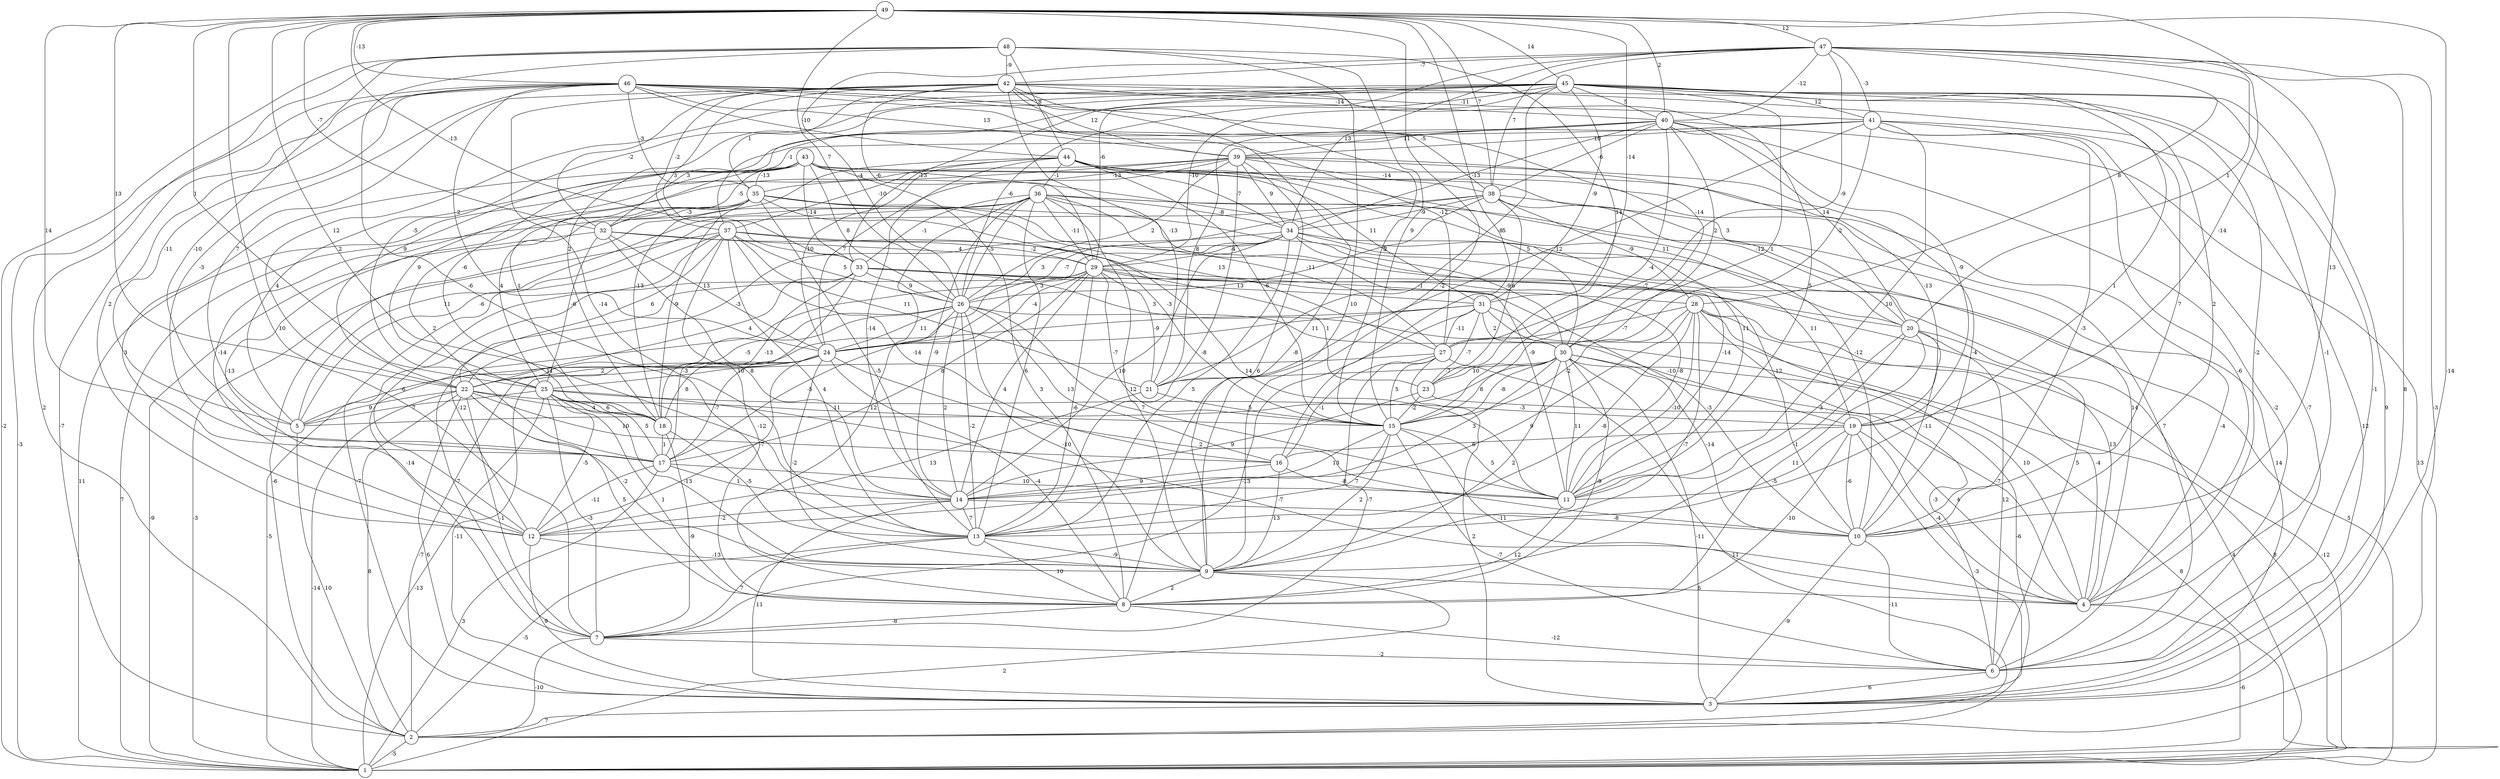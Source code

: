 graph { 
	 fontname="Helvetica,Arial,sans-serif" 
	 node [shape = circle]; 
	 49 -- 3 [label = "-14"];
	 49 -- 7 [label = "10"];
	 49 -- 9 [label = "-2"];
	 49 -- 10 [label = "13"];
	 49 -- 14 [label = "2"];
	 49 -- 16 [label = "5"];
	 49 -- 17 [label = "14"];
	 49 -- 22 [label = "13"];
	 49 -- 25 [label = "1"];
	 49 -- 26 [label = "7"];
	 49 -- 31 [label = "-14"];
	 49 -- 32 [label = "-7"];
	 49 -- 33 [label = "-13"];
	 49 -- 38 [label = "7"];
	 49 -- 40 [label = "2"];
	 49 -- 45 [label = "14"];
	 49 -- 46 [label = "-13"];
	 49 -- 47 [label = "12"];
	 48 -- 1 [label = "-2"];
	 48 -- 2 [label = "2"];
	 48 -- 9 [label = "10"];
	 48 -- 13 [label = "-6"];
	 48 -- 15 [label = "9"];
	 48 -- 17 [label = "-10"];
	 48 -- 23 [label = "14"];
	 48 -- 42 [label = "-9"];
	 48 -- 44 [label = "8"];
	 47 -- 2 [label = "-3"];
	 47 -- 3 [label = "8"];
	 47 -- 19 [label = "-14"];
	 47 -- 20 [label = "1"];
	 47 -- 26 [label = "-4"];
	 47 -- 27 [label = "-9"];
	 47 -- 28 [label = "8"];
	 47 -- 29 [label = "-6"];
	 47 -- 34 [label = "13"];
	 47 -- 38 [label = "7"];
	 47 -- 40 [label = "-12"];
	 47 -- 41 [label = "-3"];
	 47 -- 42 [label = "-7"];
	 46 -- 1 [label = "-3"];
	 46 -- 2 [label = "-7"];
	 46 -- 4 [label = "-2"];
	 46 -- 5 [label = "-11"];
	 46 -- 12 [label = "2"];
	 46 -- 17 [label = "-3"];
	 46 -- 24 [label = "-2"];
	 46 -- 27 [label = "-12"];
	 46 -- 30 [label = "-14"];
	 46 -- 35 [label = "-3"];
	 46 -- 38 [label = "-5"];
	 46 -- 39 [label = "13"];
	 46 -- 41 [label = "-11"];
	 46 -- 44 [label = "-10"];
	 45 -- 3 [label = "9"];
	 45 -- 4 [label = "-1"];
	 45 -- 6 [label = "-1"];
	 45 -- 10 [label = "2"];
	 45 -- 11 [label = "1"];
	 45 -- 15 [label = "1"];
	 45 -- 18 [label = "2"];
	 45 -- 21 [label = "-8"];
	 45 -- 22 [label = "12"];
	 45 -- 25 [label = "-5"];
	 45 -- 26 [label = "-6"];
	 45 -- 29 [label = "-10"];
	 45 -- 31 [label = "-9"];
	 45 -- 33 [label = "-13"];
	 45 -- 37 [label = "-1"];
	 45 -- 40 [label = "5"];
	 45 -- 41 [label = "12"];
	 44 -- 6 [label = "-4"];
	 44 -- 10 [label = "-12"];
	 44 -- 14 [label = "-14"];
	 44 -- 15 [label = "-6"];
	 44 -- 18 [label = "-13"];
	 44 -- 24 [label = "10"];
	 44 -- 30 [label = "5"];
	 44 -- 31 [label = "11"];
	 44 -- 34 [label = "-7"];
	 44 -- 36 [label = "-1"];
	 44 -- 37 [label = "-10"];
	 43 -- 5 [label = "4"];
	 43 -- 6 [label = "7"];
	 43 -- 8 [label = "3"];
	 43 -- 11 [label = "11"];
	 43 -- 12 [label = "3"];
	 43 -- 18 [label = "1"];
	 43 -- 20 [label = "3"];
	 43 -- 25 [label = "9"];
	 43 -- 26 [label = "8"];
	 43 -- 32 [label = "-5"];
	 43 -- 33 [label = "-14"];
	 43 -- 35 [label = "-13"];
	 42 -- 5 [label = "7"];
	 42 -- 8 [label = "-8"];
	 42 -- 10 [label = "7"];
	 42 -- 11 [label = "5"];
	 42 -- 13 [label = "-14"];
	 42 -- 15 [label = "5"];
	 42 -- 21 [label = "-13"];
	 42 -- 29 [label = "-6"];
	 42 -- 32 [label = "-2"];
	 42 -- 33 [label = "3"];
	 42 -- 35 [label = "1"];
	 42 -- 37 [label = "-2"];
	 42 -- 39 [label = "12"];
	 42 -- 40 [label = "-14"];
	 41 -- 3 [label = "12"];
	 41 -- 4 [label = "-6"];
	 41 -- 6 [label = "-7"];
	 41 -- 10 [label = "-3"];
	 41 -- 11 [label = "10"];
	 41 -- 21 [label = "12"];
	 41 -- 22 [label = "9"];
	 41 -- 30 [label = "-2"];
	 41 -- 32 [label = "3"];
	 41 -- 39 [label = "-10"];
	 40 -- 1 [label = "13"];
	 40 -- 6 [label = "-2"];
	 40 -- 15 [label = "-4"];
	 40 -- 18 [label = "-6"];
	 40 -- 19 [label = "-9"];
	 40 -- 20 [label = "14"];
	 40 -- 21 [label = "8"];
	 40 -- 30 [label = "2"];
	 40 -- 34 [label = "-13"];
	 40 -- 38 [label = "-6"];
	 40 -- 39 [label = "11"];
	 39 -- 1 [label = "11"];
	 39 -- 9 [label = "6"];
	 39 -- 10 [label = "-4"];
	 39 -- 12 [label = "-14"];
	 39 -- 13 [label = "-8"];
	 39 -- 19 [label = "-13"];
	 39 -- 24 [label = "7"];
	 39 -- 26 [label = "2"];
	 39 -- 34 [label = "9"];
	 39 -- 35 [label = "-13"];
	 39 -- 38 [label = "-14"];
	 38 -- 3 [label = "14"];
	 38 -- 5 [label = "-6"];
	 38 -- 20 [label = "-12"];
	 38 -- 23 [label = "6"];
	 38 -- 24 [label = "3"];
	 38 -- 26 [label = "2"];
	 38 -- 28 [label = "-9"];
	 38 -- 34 [label = "-9"];
	 37 -- 1 [label = "-3"];
	 37 -- 3 [label = "-7"];
	 37 -- 8 [label = "-12"];
	 37 -- 11 [label = "14"];
	 37 -- 12 [label = "-6"];
	 37 -- 13 [label = "4"];
	 37 -- 16 [label = "-14"];
	 37 -- 21 [label = "11"];
	 37 -- 22 [label = "6"];
	 37 -- 26 [label = "5"];
	 37 -- 29 [label = "-2"];
	 36 -- 1 [label = "7"];
	 36 -- 2 [label = "-6"];
	 36 -- 4 [label = "14"];
	 36 -- 5 [label = "11"];
	 36 -- 8 [label = "12"];
	 36 -- 9 [label = "12"];
	 36 -- 11 [label = "-9"];
	 36 -- 13 [label = "6"];
	 36 -- 14 [label = "-9"];
	 36 -- 20 [label = "11"];
	 36 -- 26 [label = "-5"];
	 36 -- 27 [label = "-11"];
	 36 -- 29 [label = "-11"];
	 36 -- 33 [label = "-1"];
	 36 -- 34 [label = "-8"];
	 35 -- 10 [label = "-12"];
	 35 -- 11 [label = "-14"];
	 35 -- 12 [label = "-13"];
	 35 -- 13 [label = "-5"];
	 35 -- 15 [label = "-3"];
	 35 -- 17 [label = "2"];
	 35 -- 18 [label = "-9"];
	 35 -- 25 [label = "4"];
	 35 -- 27 [label = "13"];
	 35 -- 32 [label = "-3"];
	 34 -- 1 [label = "5"];
	 34 -- 6 [label = "5"];
	 34 -- 13 [label = "5"];
	 34 -- 14 [label = "10"];
	 34 -- 19 [label = "11"];
	 34 -- 22 [label = "-3"];
	 34 -- 24 [label = "3"];
	 34 -- 26 [label = "-7"];
	 34 -- 29 [label = "-4"];
	 34 -- 30 [label = "-9"];
	 33 -- 10 [label = "-3"];
	 33 -- 12 [label = "-12"];
	 33 -- 17 [label = "-3"];
	 33 -- 18 [label = "-13"];
	 33 -- 20 [label = "-7"];
	 33 -- 22 [label = "4"];
	 33 -- 26 [label = "9"];
	 33 -- 30 [label = "3"];
	 33 -- 31 [label = "13"];
	 32 -- 1 [label = "-9"];
	 32 -- 11 [label = "-8"];
	 32 -- 14 [label = "8"];
	 32 -- 24 [label = "13"];
	 32 -- 25 [label = "-6"];
	 32 -- 29 [label = "4"];
	 31 -- 1 [label = "8"];
	 31 -- 5 [label = "11"];
	 31 -- 7 [label = "-13"];
	 31 -- 19 [label = "-10"];
	 31 -- 23 [label = "-7"];
	 31 -- 24 [label = "11"];
	 31 -- 27 [label = "-11"];
	 31 -- 30 [label = "2"];
	 30 -- 1 [label = "8"];
	 30 -- 3 [label = "-11"];
	 30 -- 4 [label = "-7"];
	 30 -- 5 [label = "8"];
	 30 -- 8 [label = "-9"];
	 30 -- 9 [label = "2"];
	 30 -- 10 [label = "-14"];
	 30 -- 11 [label = "11"];
	 30 -- 14 [label = "3"];
	 30 -- 15 [label = "-8"];
	 30 -- 21 [label = "-7"];
	 30 -- 23 [label = "10"];
	 29 -- 1 [label = "-5"];
	 29 -- 4 [label = "13"];
	 29 -- 7 [label = "-14"];
	 29 -- 13 [label = "-6"];
	 29 -- 14 [label = "4"];
	 29 -- 15 [label = "-7"];
	 29 -- 17 [label = "8"];
	 29 -- 21 [label = "-9"];
	 29 -- 23 [label = "1"];
	 29 -- 24 [label = "-4"];
	 29 -- 28 [label = "-1"];
	 28 -- 1 [label = "-12"];
	 28 -- 2 [label = "-6"];
	 28 -- 4 [label = "-4"];
	 28 -- 6 [label = "-3"];
	 28 -- 9 [label = "-7"];
	 28 -- 11 [label = "-10"];
	 28 -- 12 [label = "9"];
	 28 -- 13 [label = "-8"];
	 28 -- 15 [label = "-2"];
	 28 -- 27 [label = "-7"];
	 27 -- 2 [label = "11"];
	 27 -- 3 [label = "2"];
	 27 -- 7 [label = "-7"];
	 27 -- 15 [label = "5"];
	 27 -- 16 [label = "-1"];
	 27 -- 25 [label = "10"];
	 26 -- 4 [label = "10"];
	 26 -- 7 [label = "-7"];
	 26 -- 9 [label = "-10"];
	 26 -- 11 [label = "7"];
	 26 -- 13 [label = "-2"];
	 26 -- 14 [label = "2"];
	 26 -- 16 [label = "13"];
	 26 -- 17 [label = "-5"];
	 26 -- 22 [label = "-5"];
	 26 -- 24 [label = "11"];
	 25 -- 1 [label = "-13"];
	 25 -- 4 [label = "-7"];
	 25 -- 5 [label = "7"];
	 25 -- 7 [label = "-3"];
	 25 -- 8 [label = "1"];
	 25 -- 9 [label = "-13"];
	 25 -- 12 [label = "-5"];
	 25 -- 17 [label = "5"];
	 25 -- 18 [label = "6"];
	 25 -- 19 [label = "-3"];
	 24 -- 2 [label = "-7"];
	 24 -- 3 [label = "-11"];
	 24 -- 8 [label = "-4"];
	 24 -- 9 [label = "-2"];
	 24 -- 10 [label = "2"];
	 24 -- 12 [label = "-7"];
	 24 -- 17 [label = "-7"];
	 24 -- 18 [label = "8"];
	 24 -- 22 [label = "2"];
	 23 -- 4 [label = "4"];
	 23 -- 14 [label = "9"];
	 23 -- 15 [label = "-2"];
	 22 -- 1 [label = "-14"];
	 22 -- 2 [label = "8"];
	 22 -- 3 [label = "6"];
	 22 -- 5 [label = "9"];
	 22 -- 7 [label = "-1"];
	 22 -- 8 [label = "5"];
	 22 -- 9 [label = "-2"];
	 22 -- 15 [label = "11"];
	 22 -- 16 [label = "10"];
	 22 -- 18 [label = "4"];
	 21 -- 12 [label = "13"];
	 21 -- 15 [label = "5"];
	 20 -- 1 [label = "4"];
	 20 -- 6 [label = "12"];
	 20 -- 8 [label = "11"];
	 20 -- 9 [label = "-1"];
	 20 -- 10 [label = "-11"];
	 20 -- 11 [label = "3"];
	 19 -- 3 [label = "-3"];
	 19 -- 4 [label = "-4"];
	 19 -- 8 [label = "-10"];
	 19 -- 10 [label = "-6"];
	 19 -- 13 [label = "-5"];
	 19 -- 16 [label = "6"];
	 18 -- 7 [label = "-9"];
	 18 -- 13 [label = "-5"];
	 18 -- 17 [label = "1"];
	 17 -- 1 [label = "3"];
	 17 -- 11 [label = "10"];
	 17 -- 12 [label = "-11"];
	 17 -- 14 [label = "1"];
	 16 -- 9 [label = "13"];
	 16 -- 11 [label = "-8"];
	 16 -- 14 [label = "9"];
	 15 -- 4 [label = "-11"];
	 15 -- 6 [label = "-7"];
	 15 -- 9 [label = "2"];
	 15 -- 11 [label = "5"];
	 15 -- 13 [label = "7"];
	 15 -- 14 [label = "13"];
	 14 -- 3 [label = "11"];
	 14 -- 10 [label = "-8"];
	 14 -- 12 [label = "-2"];
	 14 -- 13 [label = "7"];
	 13 -- 2 [label = "-5"];
	 13 -- 7 [label = "7"];
	 13 -- 8 [label = "10"];
	 13 -- 9 [label = "-9"];
	 12 -- 3 [label = "9"];
	 12 -- 9 [label = "-13"];
	 11 -- 8 [label = "12"];
	 10 -- 3 [label = "-9"];
	 10 -- 6 [label = "-11"];
	 9 -- 1 [label = "2"];
	 9 -- 4 [label = "6"];
	 9 -- 8 [label = "2"];
	 8 -- 6 [label = "-12"];
	 8 -- 7 [label = "-8"];
	 7 -- 2 [label = "-10"];
	 7 -- 6 [label = "-2"];
	 6 -- 3 [label = "6"];
	 5 -- 2 [label = "10"];
	 4 -- 1 [label = "-6"];
	 3 -- 2 [label = "7"];
	 2 -- 1 [label = "-5"];
	 1;
	 2;
	 3;
	 4;
	 5;
	 6;
	 7;
	 8;
	 9;
	 10;
	 11;
	 12;
	 13;
	 14;
	 15;
	 16;
	 17;
	 18;
	 19;
	 20;
	 21;
	 22;
	 23;
	 24;
	 25;
	 26;
	 27;
	 28;
	 29;
	 30;
	 31;
	 32;
	 33;
	 34;
	 35;
	 36;
	 37;
	 38;
	 39;
	 40;
	 41;
	 42;
	 43;
	 44;
	 45;
	 46;
	 47;
	 48;
	 49;
}
